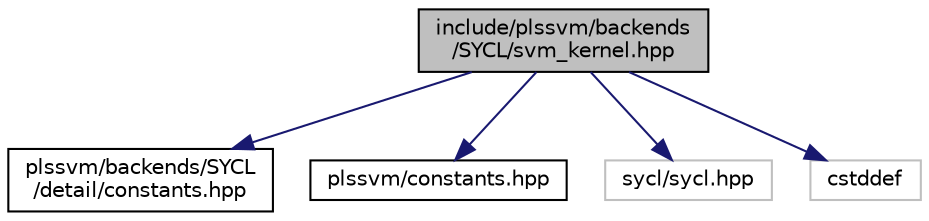 digraph "include/plssvm/backends/SYCL/svm_kernel.hpp"
{
 // LATEX_PDF_SIZE
  edge [fontname="Helvetica",fontsize="10",labelfontname="Helvetica",labelfontsize="10"];
  node [fontname="Helvetica",fontsize="10",shape=record];
  Node1 [label="include/plssvm/backends\l/SYCL/svm_kernel.hpp",height=0.2,width=0.4,color="black", fillcolor="grey75", style="filled", fontcolor="black",tooltip="Defines the kernel functions for the C-SVM using the SYCL backend."];
  Node1 -> Node2 [color="midnightblue",fontsize="10",style="solid",fontname="Helvetica"];
  Node2 [label="plssvm/backends/SYCL\l/detail/constants.hpp",height=0.2,width=0.4,color="black", fillcolor="white", style="filled",URL="$backends_2SYCL_2detail_2constants_8hpp.html",tooltip="Global compile-time constants specific to the SYCL backend."];
  Node1 -> Node3 [color="midnightblue",fontsize="10",style="solid",fontname="Helvetica"];
  Node3 [label="plssvm/constants.hpp",height=0.2,width=0.4,color="black", fillcolor="white", style="filled",URL="$constants_8hpp.html",tooltip="Global type definitions and compile-time constants."];
  Node1 -> Node4 [color="midnightblue",fontsize="10",style="solid",fontname="Helvetica"];
  Node4 [label="sycl/sycl.hpp",height=0.2,width=0.4,color="grey75", fillcolor="white", style="filled",tooltip=" "];
  Node1 -> Node5 [color="midnightblue",fontsize="10",style="solid",fontname="Helvetica"];
  Node5 [label="cstddef",height=0.2,width=0.4,color="grey75", fillcolor="white", style="filled",tooltip=" "];
}
